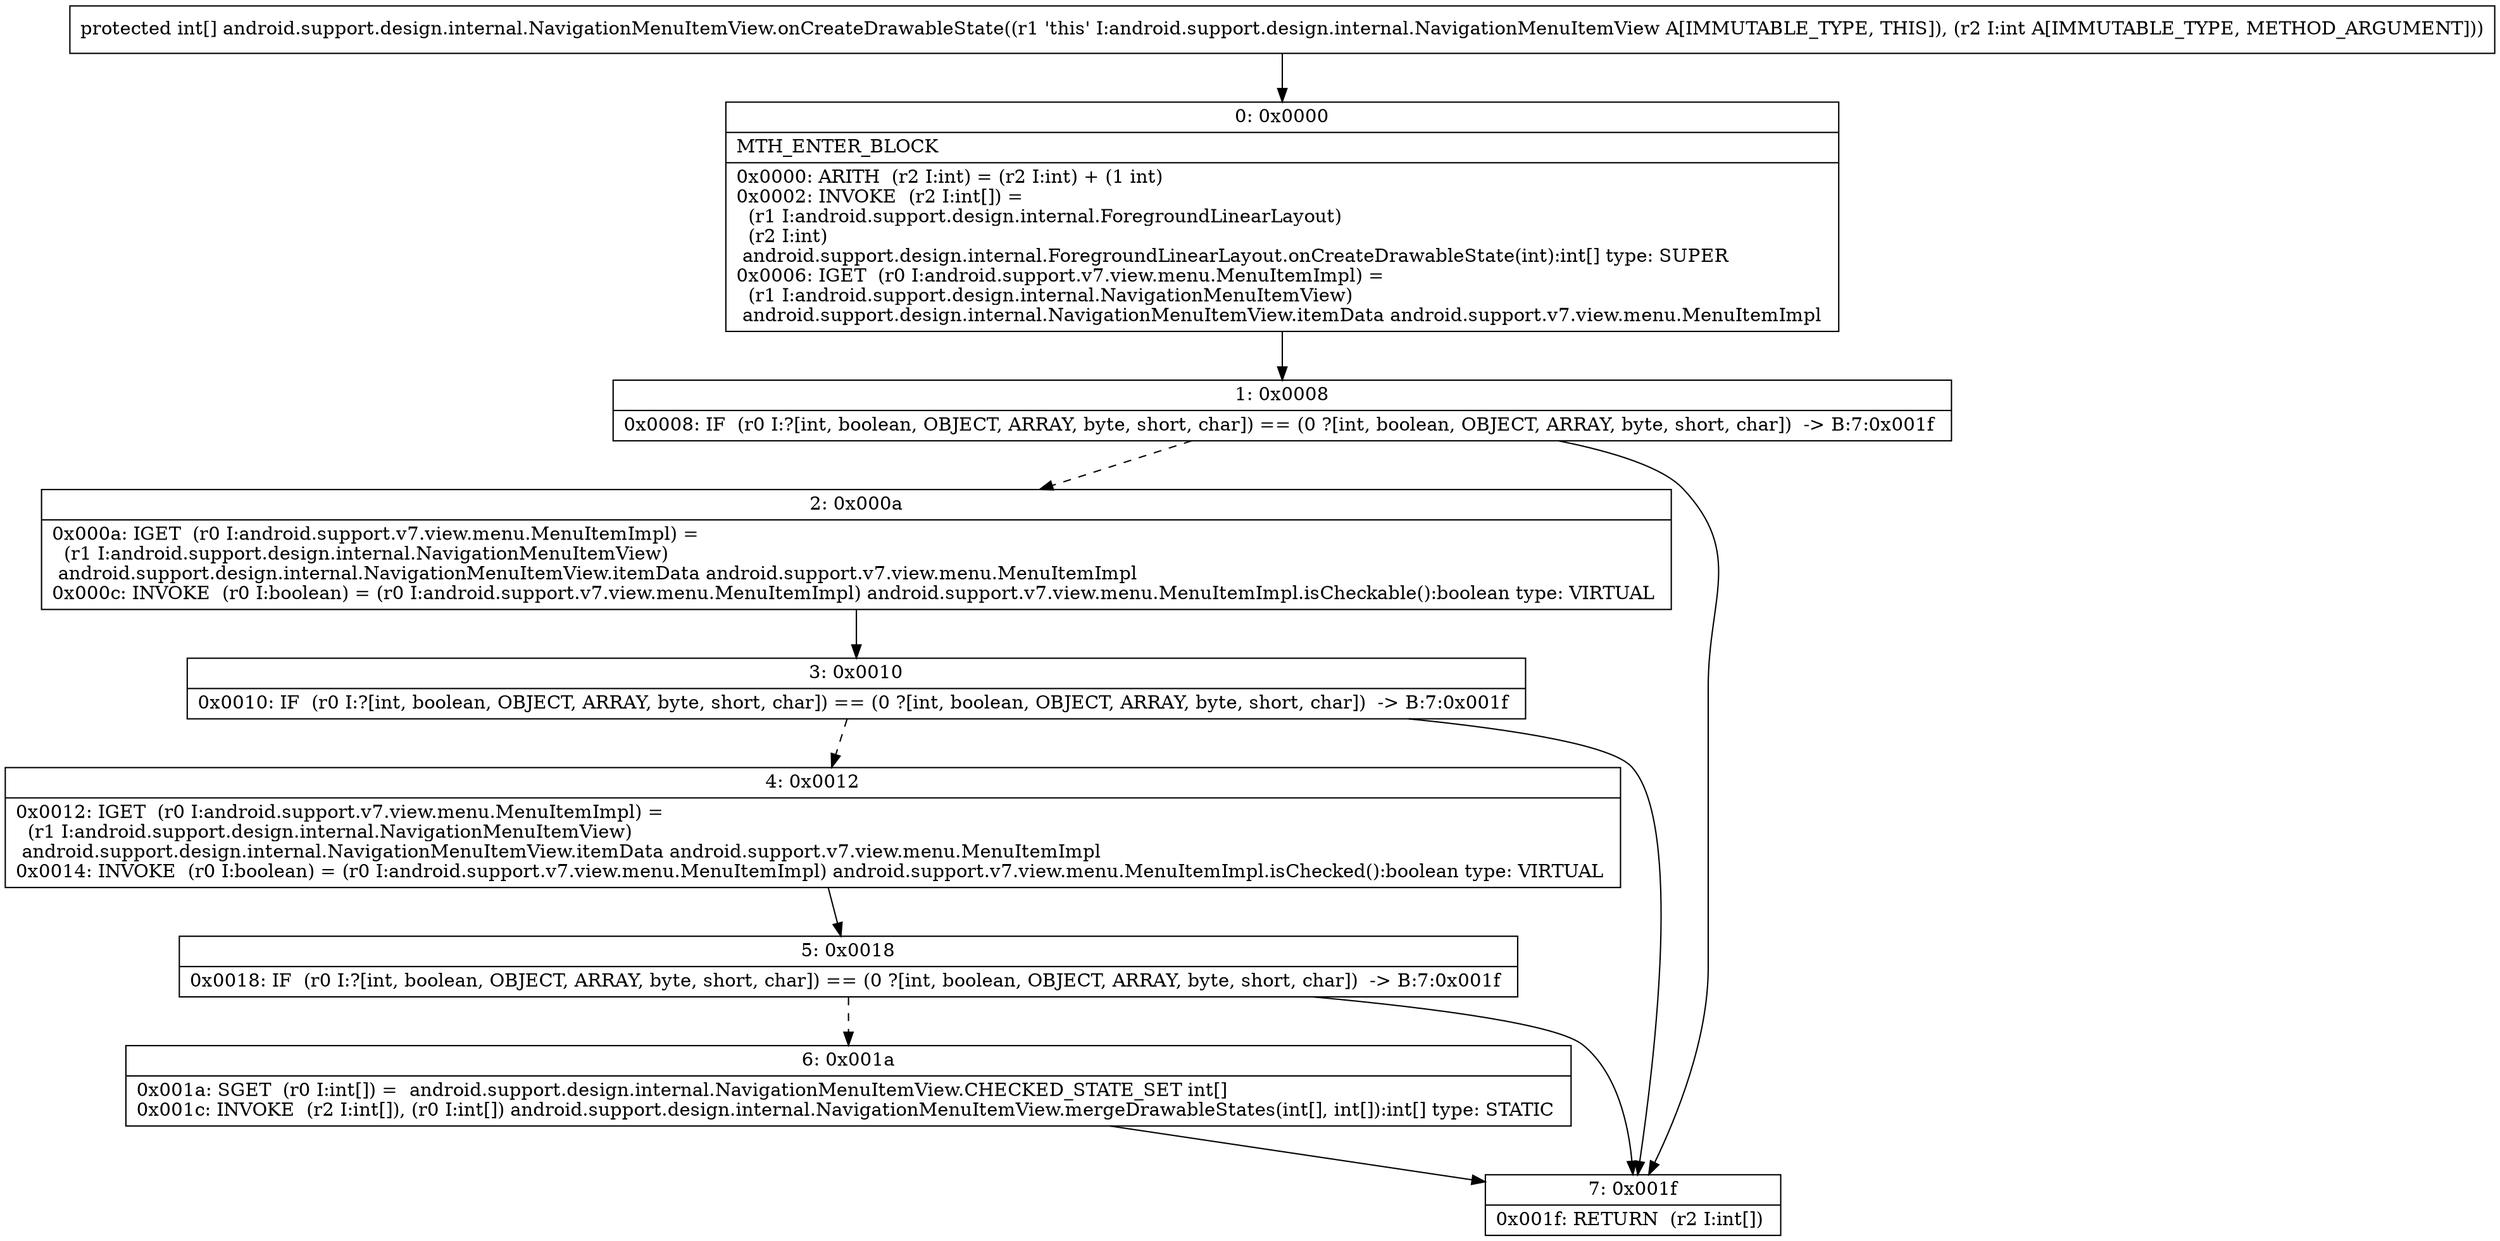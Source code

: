 digraph "CFG forandroid.support.design.internal.NavigationMenuItemView.onCreateDrawableState(I)[I" {
Node_0 [shape=record,label="{0\:\ 0x0000|MTH_ENTER_BLOCK\l|0x0000: ARITH  (r2 I:int) = (r2 I:int) + (1 int) \l0x0002: INVOKE  (r2 I:int[]) = \l  (r1 I:android.support.design.internal.ForegroundLinearLayout)\l  (r2 I:int)\l android.support.design.internal.ForegroundLinearLayout.onCreateDrawableState(int):int[] type: SUPER \l0x0006: IGET  (r0 I:android.support.v7.view.menu.MenuItemImpl) = \l  (r1 I:android.support.design.internal.NavigationMenuItemView)\l android.support.design.internal.NavigationMenuItemView.itemData android.support.v7.view.menu.MenuItemImpl \l}"];
Node_1 [shape=record,label="{1\:\ 0x0008|0x0008: IF  (r0 I:?[int, boolean, OBJECT, ARRAY, byte, short, char]) == (0 ?[int, boolean, OBJECT, ARRAY, byte, short, char])  \-\> B:7:0x001f \l}"];
Node_2 [shape=record,label="{2\:\ 0x000a|0x000a: IGET  (r0 I:android.support.v7.view.menu.MenuItemImpl) = \l  (r1 I:android.support.design.internal.NavigationMenuItemView)\l android.support.design.internal.NavigationMenuItemView.itemData android.support.v7.view.menu.MenuItemImpl \l0x000c: INVOKE  (r0 I:boolean) = (r0 I:android.support.v7.view.menu.MenuItemImpl) android.support.v7.view.menu.MenuItemImpl.isCheckable():boolean type: VIRTUAL \l}"];
Node_3 [shape=record,label="{3\:\ 0x0010|0x0010: IF  (r0 I:?[int, boolean, OBJECT, ARRAY, byte, short, char]) == (0 ?[int, boolean, OBJECT, ARRAY, byte, short, char])  \-\> B:7:0x001f \l}"];
Node_4 [shape=record,label="{4\:\ 0x0012|0x0012: IGET  (r0 I:android.support.v7.view.menu.MenuItemImpl) = \l  (r1 I:android.support.design.internal.NavigationMenuItemView)\l android.support.design.internal.NavigationMenuItemView.itemData android.support.v7.view.menu.MenuItemImpl \l0x0014: INVOKE  (r0 I:boolean) = (r0 I:android.support.v7.view.menu.MenuItemImpl) android.support.v7.view.menu.MenuItemImpl.isChecked():boolean type: VIRTUAL \l}"];
Node_5 [shape=record,label="{5\:\ 0x0018|0x0018: IF  (r0 I:?[int, boolean, OBJECT, ARRAY, byte, short, char]) == (0 ?[int, boolean, OBJECT, ARRAY, byte, short, char])  \-\> B:7:0x001f \l}"];
Node_6 [shape=record,label="{6\:\ 0x001a|0x001a: SGET  (r0 I:int[]) =  android.support.design.internal.NavigationMenuItemView.CHECKED_STATE_SET int[] \l0x001c: INVOKE  (r2 I:int[]), (r0 I:int[]) android.support.design.internal.NavigationMenuItemView.mergeDrawableStates(int[], int[]):int[] type: STATIC \l}"];
Node_7 [shape=record,label="{7\:\ 0x001f|0x001f: RETURN  (r2 I:int[]) \l}"];
MethodNode[shape=record,label="{protected int[] android.support.design.internal.NavigationMenuItemView.onCreateDrawableState((r1 'this' I:android.support.design.internal.NavigationMenuItemView A[IMMUTABLE_TYPE, THIS]), (r2 I:int A[IMMUTABLE_TYPE, METHOD_ARGUMENT])) }"];
MethodNode -> Node_0;
Node_0 -> Node_1;
Node_1 -> Node_2[style=dashed];
Node_1 -> Node_7;
Node_2 -> Node_3;
Node_3 -> Node_4[style=dashed];
Node_3 -> Node_7;
Node_4 -> Node_5;
Node_5 -> Node_6[style=dashed];
Node_5 -> Node_7;
Node_6 -> Node_7;
}

